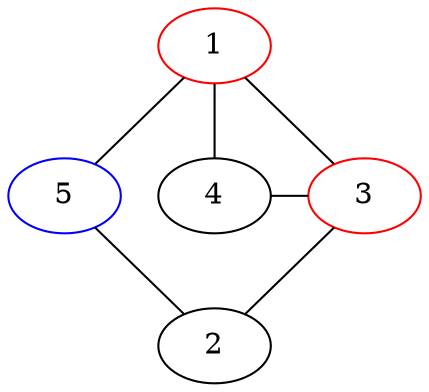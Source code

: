 graph {
  1 -- 5 -- 2;
  1 -- 4 -- 3;
  1 -- 3 -- 2;

  {
    rank="same";
    3;
    4;
    5;

  }

  1 [color="red"];
  3 [color="red"];
  5 [color="blue"];

}
